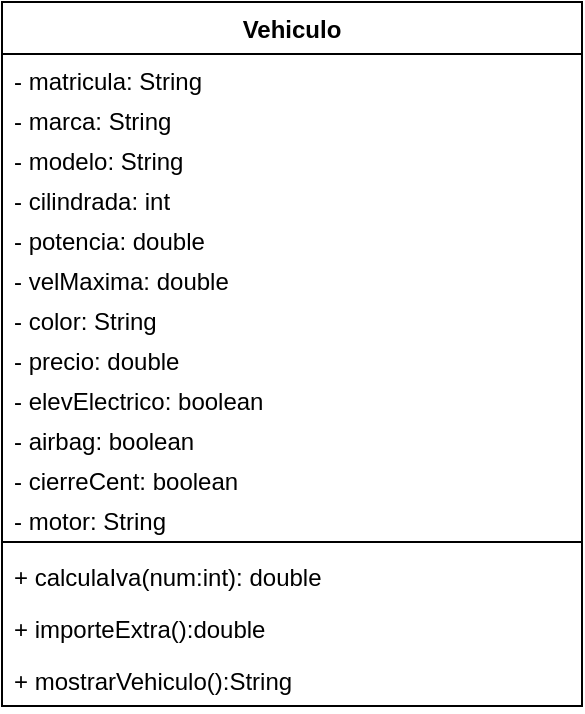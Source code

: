 <mxfile version="21.6.1" type="device">
  <diagram name="Página-1" id="9DO2oILeBWBjaJYXrov_">
    <mxGraphModel dx="915" dy="533" grid="1" gridSize="10" guides="1" tooltips="1" connect="1" arrows="1" fold="1" page="1" pageScale="1" pageWidth="1169" pageHeight="827" math="0" shadow="0">
      <root>
        <mxCell id="0" />
        <mxCell id="1" parent="0" />
        <mxCell id="dBemD5aK2XQftyL7lIWB-1" value="Vehiculo" style="swimlane;fontStyle=1;align=center;verticalAlign=top;childLayout=stackLayout;horizontal=1;startSize=26;horizontalStack=0;resizeParent=1;resizeParentMax=0;resizeLast=0;collapsible=1;marginBottom=0;whiteSpace=wrap;html=1;" parent="1" vertex="1">
          <mxGeometry x="405" y="140" width="290" height="352" as="geometry" />
        </mxCell>
        <mxCell id="dBemD5aK2XQftyL7lIWB-2" value="- matricula: String" style="text;strokeColor=none;fillColor=none;align=left;verticalAlign=top;spacingLeft=4;spacingRight=4;overflow=hidden;rotatable=0;points=[[0,0.5],[1,0.5]];portConstraint=eastwest;whiteSpace=wrap;html=1;" parent="dBemD5aK2XQftyL7lIWB-1" vertex="1">
          <mxGeometry y="26" width="290" height="20" as="geometry" />
        </mxCell>
        <mxCell id="dBemD5aK2XQftyL7lIWB-6" value="- marca: String" style="text;strokeColor=none;fillColor=none;align=left;verticalAlign=top;spacingLeft=4;spacingRight=4;overflow=hidden;rotatable=0;points=[[0,0.5],[1,0.5]];portConstraint=eastwest;whiteSpace=wrap;html=1;" parent="dBemD5aK2XQftyL7lIWB-1" vertex="1">
          <mxGeometry y="46" width="290" height="20" as="geometry" />
        </mxCell>
        <mxCell id="dBemD5aK2XQftyL7lIWB-7" value="- modelo: String" style="text;strokeColor=none;fillColor=none;align=left;verticalAlign=top;spacingLeft=4;spacingRight=4;overflow=hidden;rotatable=0;points=[[0,0.5],[1,0.5]];portConstraint=eastwest;whiteSpace=wrap;html=1;" parent="dBemD5aK2XQftyL7lIWB-1" vertex="1">
          <mxGeometry y="66" width="290" height="20" as="geometry" />
        </mxCell>
        <mxCell id="dBemD5aK2XQftyL7lIWB-8" value="- cilindrada: int" style="text;strokeColor=none;fillColor=none;align=left;verticalAlign=top;spacingLeft=4;spacingRight=4;overflow=hidden;rotatable=0;points=[[0,0.5],[1,0.5]];portConstraint=eastwest;whiteSpace=wrap;html=1;" parent="dBemD5aK2XQftyL7lIWB-1" vertex="1">
          <mxGeometry y="86" width="290" height="20" as="geometry" />
        </mxCell>
        <mxCell id="dBemD5aK2XQftyL7lIWB-9" value="- potencia: double" style="text;strokeColor=none;fillColor=none;align=left;verticalAlign=top;spacingLeft=4;spacingRight=4;overflow=hidden;rotatable=0;points=[[0,0.5],[1,0.5]];portConstraint=eastwest;whiteSpace=wrap;html=1;" parent="dBemD5aK2XQftyL7lIWB-1" vertex="1">
          <mxGeometry y="106" width="290" height="20" as="geometry" />
        </mxCell>
        <mxCell id="dBemD5aK2XQftyL7lIWB-10" value="- velMaxima: double" style="text;strokeColor=none;fillColor=none;align=left;verticalAlign=top;spacingLeft=4;spacingRight=4;overflow=hidden;rotatable=0;points=[[0,0.5],[1,0.5]];portConstraint=eastwest;whiteSpace=wrap;html=1;" parent="dBemD5aK2XQftyL7lIWB-1" vertex="1">
          <mxGeometry y="126" width="290" height="20" as="geometry" />
        </mxCell>
        <mxCell id="dBemD5aK2XQftyL7lIWB-13" value="- color: String" style="text;strokeColor=none;fillColor=none;align=left;verticalAlign=top;spacingLeft=4;spacingRight=4;overflow=hidden;rotatable=0;points=[[0,0.5],[1,0.5]];portConstraint=eastwest;whiteSpace=wrap;html=1;" parent="dBemD5aK2XQftyL7lIWB-1" vertex="1">
          <mxGeometry y="146" width="290" height="20" as="geometry" />
        </mxCell>
        <mxCell id="dBemD5aK2XQftyL7lIWB-11" value="- precio: double" style="text;strokeColor=none;fillColor=none;align=left;verticalAlign=top;spacingLeft=4;spacingRight=4;overflow=hidden;rotatable=0;points=[[0,0.5],[1,0.5]];portConstraint=eastwest;whiteSpace=wrap;html=1;" parent="dBemD5aK2XQftyL7lIWB-1" vertex="1">
          <mxGeometry y="166" width="290" height="20" as="geometry" />
        </mxCell>
        <mxCell id="S1EWltpnGaYC4_VajDuE-2" value="- elevElectrico: boolean" style="text;strokeColor=none;fillColor=none;align=left;verticalAlign=top;spacingLeft=4;spacingRight=4;overflow=hidden;rotatable=0;points=[[0,0.5],[1,0.5]];portConstraint=eastwest;whiteSpace=wrap;html=1;" parent="dBemD5aK2XQftyL7lIWB-1" vertex="1">
          <mxGeometry y="186" width="290" height="20" as="geometry" />
        </mxCell>
        <mxCell id="S1EWltpnGaYC4_VajDuE-3" value="- airbag: boolean" style="text;strokeColor=none;fillColor=none;align=left;verticalAlign=top;spacingLeft=4;spacingRight=4;overflow=hidden;rotatable=0;points=[[0,0.5],[1,0.5]];portConstraint=eastwest;whiteSpace=wrap;html=1;" parent="dBemD5aK2XQftyL7lIWB-1" vertex="1">
          <mxGeometry y="206" width="290" height="20" as="geometry" />
        </mxCell>
        <mxCell id="S1EWltpnGaYC4_VajDuE-4" value="- cierreCent: boolean" style="text;strokeColor=none;fillColor=none;align=left;verticalAlign=top;spacingLeft=4;spacingRight=4;overflow=hidden;rotatable=0;points=[[0,0.5],[1,0.5]];portConstraint=eastwest;whiteSpace=wrap;html=1;" parent="dBemD5aK2XQftyL7lIWB-1" vertex="1">
          <mxGeometry y="226" width="290" height="20" as="geometry" />
        </mxCell>
        <mxCell id="S1EWltpnGaYC4_VajDuE-5" value="- motor: String" style="text;strokeColor=none;fillColor=none;align=left;verticalAlign=top;spacingLeft=4;spacingRight=4;overflow=hidden;rotatable=0;points=[[0,0.5],[1,0.5]];portConstraint=eastwest;whiteSpace=wrap;html=1;" parent="dBemD5aK2XQftyL7lIWB-1" vertex="1">
          <mxGeometry y="246" width="290" height="20" as="geometry" />
        </mxCell>
        <mxCell id="dBemD5aK2XQftyL7lIWB-3" value="" style="line;strokeWidth=1;fillColor=none;align=left;verticalAlign=middle;spacingTop=-1;spacingLeft=3;spacingRight=3;rotatable=0;labelPosition=right;points=[];portConstraint=eastwest;strokeColor=inherit;" parent="dBemD5aK2XQftyL7lIWB-1" vertex="1">
          <mxGeometry y="266" width="290" height="8" as="geometry" />
        </mxCell>
        <mxCell id="dBemD5aK2XQftyL7lIWB-4" value="+ calculaIva(num:int): double" style="text;strokeColor=none;fillColor=none;align=left;verticalAlign=top;spacingLeft=4;spacingRight=4;overflow=hidden;rotatable=0;points=[[0,0.5],[1,0.5]];portConstraint=eastwest;whiteSpace=wrap;html=1;" parent="dBemD5aK2XQftyL7lIWB-1" vertex="1">
          <mxGeometry y="274" width="290" height="26" as="geometry" />
        </mxCell>
        <mxCell id="dBemD5aK2XQftyL7lIWB-14" value="+ importeExtra():double" style="text;strokeColor=none;fillColor=none;align=left;verticalAlign=top;spacingLeft=4;spacingRight=4;overflow=hidden;rotatable=0;points=[[0,0.5],[1,0.5]];portConstraint=eastwest;whiteSpace=wrap;html=1;" parent="dBemD5aK2XQftyL7lIWB-1" vertex="1">
          <mxGeometry y="300" width="290" height="26" as="geometry" />
        </mxCell>
        <mxCell id="dBemD5aK2XQftyL7lIWB-15" value="+ mostrarVehiculo():String" style="text;strokeColor=none;fillColor=none;align=left;verticalAlign=top;spacingLeft=4;spacingRight=4;overflow=hidden;rotatable=0;points=[[0,0.5],[1,0.5]];portConstraint=eastwest;whiteSpace=wrap;html=1;" parent="dBemD5aK2XQftyL7lIWB-1" vertex="1">
          <mxGeometry y="326" width="290" height="26" as="geometry" />
        </mxCell>
      </root>
    </mxGraphModel>
  </diagram>
</mxfile>
